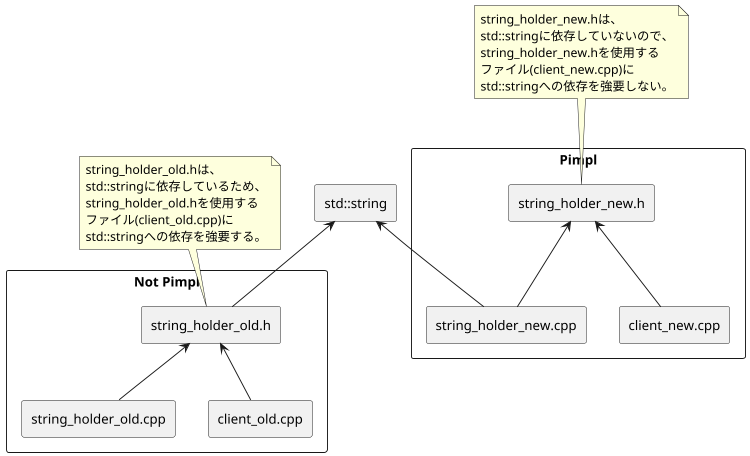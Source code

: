@startuml

scale max 750 width

rectangle "Not Pimpl" as Not_Pimpl {
    agent "string_holder_old.h" as string_holder_old_h
    agent "string_holder_old.cpp" as string_holder_old_cpp
    agent "client_old.cpp" as client_old_cpp

    string_holder_old_cpp -up-> string_holder_old_h
    client_old_cpp -up-> string_holder_old_h
}

rectangle "Pimpl" as Pimpl {
    agent "string_holder_new.h" as string_holder_new_h
    agent "string_holder_new.cpp" as string_holder_new_cpp
    agent "client_new.cpp" as client_new_cpp

    string_holder_new_cpp -up->  string_holder_new_h
    client_new_cpp -up-> string_holder_new_h
}

agent "std::string" as string

string_holder_old_h -up-> string
string_holder_new_cpp -up->  string

note top of string_holder_old_h
string_holder_old.hは、
std::stringに依存しているため、
string_holder_old.hを使用する
ファイル(client_old.cpp)に
std::stringへの依存を強要する。
end note

note top of string_holder_new_h
string_holder_new.hは、
std::stringに依存していないので、
string_holder_new.hを使用する
ファイル(client_new.cpp)に
std::stringへの依存を強要しない。
end note

@enduml
